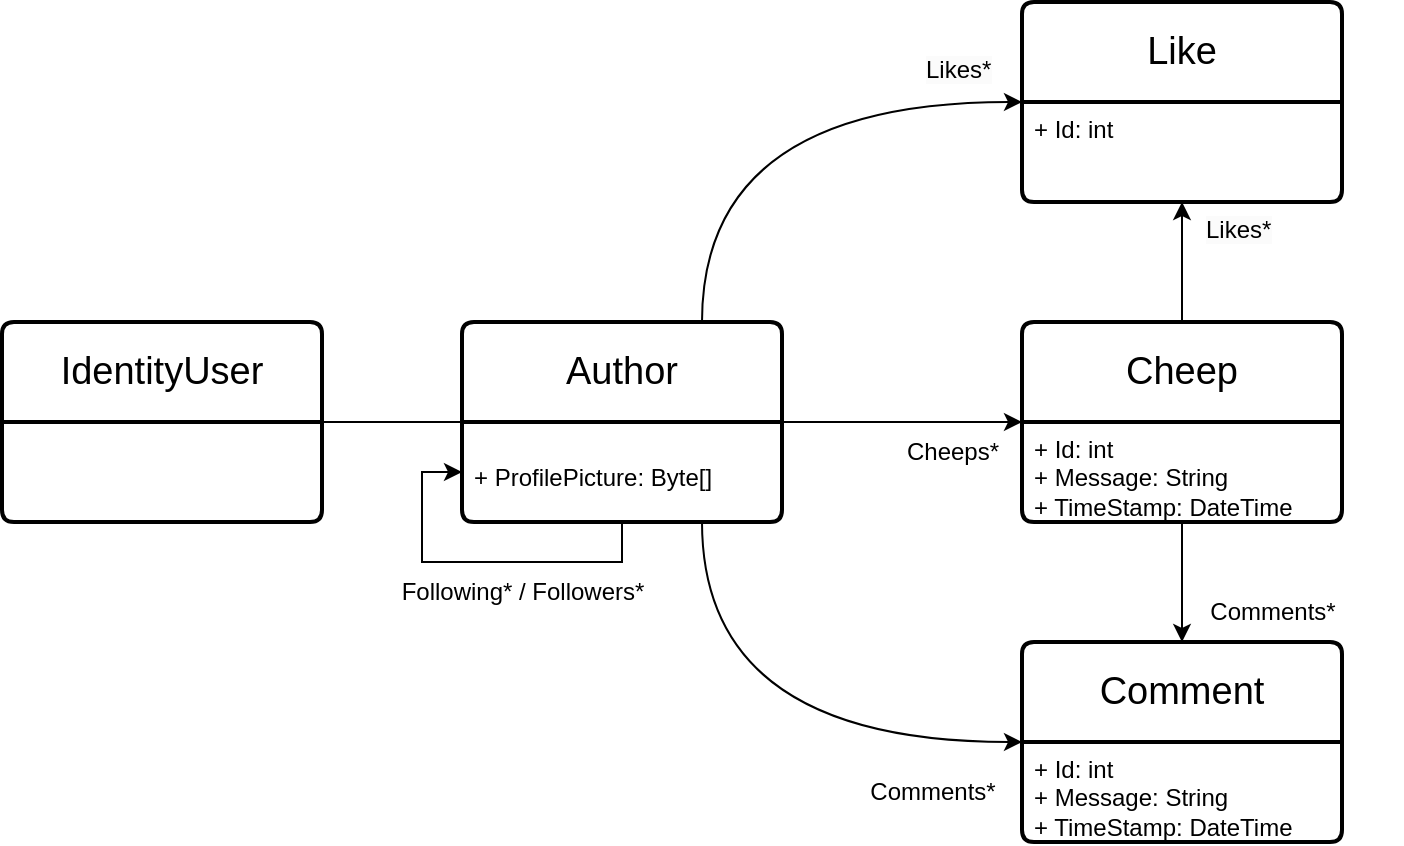 <mxfile version="25.0.3">
  <diagram name="Side-1" id="uI7Br7tr5xCcl7lQBNvU">
    <mxGraphModel dx="1434" dy="780" grid="1" gridSize="10" guides="1" tooltips="1" connect="1" arrows="1" fold="1" page="1" pageScale="1" pageWidth="827" pageHeight="1169" math="0" shadow="0">
      <root>
        <mxCell id="0" />
        <mxCell id="1" parent="0" />
        <mxCell id="dS2wPzdU2G6ZAbydys12-6" style="edgeStyle=orthogonalEdgeStyle;rounded=0;orthogonalLoop=1;jettySize=auto;html=1;exitX=0.5;exitY=1;exitDx=0;exitDy=0;entryX=0;entryY=0.75;entryDx=0;entryDy=0;" edge="1" parent="1" source="KJc-VBZjNgaDoQoRXkAJ-4" target="KJc-VBZjNgaDoQoRXkAJ-3">
          <mxGeometry relative="1" as="geometry" />
        </mxCell>
        <mxCell id="dS2wPzdU2G6ZAbydys12-7" style="edgeStyle=orthogonalEdgeStyle;rounded=0;orthogonalLoop=1;jettySize=auto;html=1;exitX=0.75;exitY=0;exitDx=0;exitDy=0;entryX=0;entryY=0.5;entryDx=0;entryDy=0;curved=1;" edge="1" parent="1" source="KJc-VBZjNgaDoQoRXkAJ-3" target="dS2wPzdU2G6ZAbydys12-1">
          <mxGeometry relative="1" as="geometry" />
        </mxCell>
        <mxCell id="KJc-VBZjNgaDoQoRXkAJ-3" value="&lt;font style=&quot;font-size: 19px;&quot;&gt;Author&lt;/font&gt;" style="swimlane;childLayout=stackLayout;horizontal=1;startSize=50;horizontalStack=0;rounded=1;fontSize=14;fontStyle=0;strokeWidth=2;resizeParent=0;resizeLast=1;shadow=0;dashed=0;align=center;arcSize=4;whiteSpace=wrap;html=1;" parent="1" vertex="1">
          <mxGeometry x="240" y="400" width="160" height="100" as="geometry">
            <mxRectangle x="310" y="400" width="50" height="50" as="alternateBounds" />
          </mxGeometry>
        </mxCell>
        <mxCell id="KJc-VBZjNgaDoQoRXkAJ-4" value="&lt;br&gt;+ ProfilePicture: Byte[]&amp;nbsp;" style="align=left;strokeColor=none;fillColor=none;spacingLeft=4;fontSize=12;verticalAlign=top;resizable=0;rotatable=0;part=1;html=1;" parent="KJc-VBZjNgaDoQoRXkAJ-3" vertex="1">
          <mxGeometry y="50" width="160" height="50" as="geometry" />
        </mxCell>
        <mxCell id="KJc-VBZjNgaDoQoRXkAJ-6" value="&lt;font style=&quot;font-size: 19px;&quot;&gt;Cheep&lt;/font&gt;" style="swimlane;childLayout=stackLayout;horizontal=1;startSize=50;horizontalStack=0;rounded=1;fontSize=14;fontStyle=0;strokeWidth=2;resizeParent=0;resizeLast=1;shadow=0;dashed=0;align=center;arcSize=4;whiteSpace=wrap;html=1;" parent="1" vertex="1">
          <mxGeometry x="520" y="400" width="160" height="100" as="geometry">
            <mxRectangle x="310" y="400" width="50" height="50" as="alternateBounds" />
          </mxGeometry>
        </mxCell>
        <mxCell id="KJc-VBZjNgaDoQoRXkAJ-7" value="+ Id: int&amp;nbsp;&lt;div&gt;+ Message: String&amp;nbsp;&lt;/div&gt;&lt;div&gt;+ TimeStamp: DateTime&lt;/div&gt;" style="align=left;strokeColor=none;fillColor=none;spacingLeft=4;fontSize=12;verticalAlign=top;resizable=0;rotatable=0;part=1;html=1;" parent="KJc-VBZjNgaDoQoRXkAJ-6" vertex="1">
          <mxGeometry y="50" width="160" height="50" as="geometry" />
        </mxCell>
        <mxCell id="KJc-VBZjNgaDoQoRXkAJ-9" value="&lt;font style=&quot;font-size: 19px;&quot;&gt;Comment&lt;/font&gt;" style="swimlane;childLayout=stackLayout;horizontal=1;startSize=50;horizontalStack=0;rounded=1;fontSize=14;fontStyle=0;strokeWidth=2;resizeParent=0;resizeLast=1;shadow=0;dashed=0;align=center;arcSize=4;whiteSpace=wrap;html=1;" parent="1" vertex="1">
          <mxGeometry x="520" y="560" width="160" height="100" as="geometry">
            <mxRectangle x="310" y="400" width="50" height="50" as="alternateBounds" />
          </mxGeometry>
        </mxCell>
        <mxCell id="KJc-VBZjNgaDoQoRXkAJ-10" value="+ Id: int&amp;nbsp;&lt;div&gt;+ Message: String&amp;nbsp;&lt;/div&gt;&lt;div&gt;+ TimeStamp: DateTime&lt;/div&gt;" style="align=left;strokeColor=none;fillColor=none;spacingLeft=4;fontSize=12;verticalAlign=top;resizable=0;rotatable=0;part=1;html=1;" parent="KJc-VBZjNgaDoQoRXkAJ-9" vertex="1">
          <mxGeometry y="50" width="160" height="50" as="geometry" />
        </mxCell>
        <mxCell id="KJc-VBZjNgaDoQoRXkAJ-12" value="Following* / Followers*" style="text;html=1;align=center;verticalAlign=middle;resizable=0;points=[];autosize=1;strokeColor=none;fillColor=none;" parent="1" vertex="1">
          <mxGeometry x="200" y="520" width="140" height="30" as="geometry" />
        </mxCell>
        <mxCell id="KJc-VBZjNgaDoQoRXkAJ-16" style="edgeStyle=orthogonalEdgeStyle;rounded=0;orthogonalLoop=1;jettySize=auto;html=1;exitX=1;exitY=0.5;exitDx=0;exitDy=0;entryX=0;entryY=0.5;entryDx=0;entryDy=0;" parent="1" source="KJc-VBZjNgaDoQoRXkAJ-3" target="KJc-VBZjNgaDoQoRXkAJ-6" edge="1">
          <mxGeometry relative="1" as="geometry" />
        </mxCell>
        <mxCell id="KJc-VBZjNgaDoQoRXkAJ-17" value="Cheeps*" style="text;html=1;align=center;verticalAlign=middle;resizable=0;points=[];autosize=1;strokeColor=none;fillColor=none;" parent="1" vertex="1">
          <mxGeometry x="450" y="450" width="70" height="30" as="geometry" />
        </mxCell>
        <mxCell id="KJc-VBZjNgaDoQoRXkAJ-19" value="Comments*" style="text;html=1;align=center;verticalAlign=middle;resizable=0;points=[];autosize=1;strokeColor=none;fillColor=none;" parent="1" vertex="1">
          <mxGeometry x="430" y="620" width="90" height="30" as="geometry" />
        </mxCell>
        <mxCell id="KJc-VBZjNgaDoQoRXkAJ-21" value="" style="edgeStyle=none;orthogonalLoop=1;jettySize=auto;html=1;rounded=0;exitX=0.5;exitY=1;exitDx=0;exitDy=0;entryX=0.5;entryY=0;entryDx=0;entryDy=0;" parent="1" source="KJc-VBZjNgaDoQoRXkAJ-7" target="KJc-VBZjNgaDoQoRXkAJ-9" edge="1">
          <mxGeometry width="100" relative="1" as="geometry">
            <mxPoint x="440" y="510" as="sourcePoint" />
            <mxPoint x="600" y="620" as="targetPoint" />
            <Array as="points" />
          </mxGeometry>
        </mxCell>
        <mxCell id="KJc-VBZjNgaDoQoRXkAJ-22" value="Comments*" style="text;html=1;align=center;verticalAlign=middle;resizable=0;points=[];autosize=1;strokeColor=none;fillColor=none;" parent="1" vertex="1">
          <mxGeometry x="600" y="530" width="90" height="30" as="geometry" />
        </mxCell>
        <mxCell id="KJc-VBZjNgaDoQoRXkAJ-23" value="&lt;span style=&quot;font-size: 19px;&quot;&gt;IdentityUser&lt;/span&gt;" style="swimlane;childLayout=stackLayout;horizontal=1;startSize=50;horizontalStack=0;rounded=1;fontSize=14;fontStyle=0;strokeWidth=2;resizeParent=0;resizeLast=1;shadow=0;dashed=0;align=center;arcSize=4;whiteSpace=wrap;html=1;" parent="1" vertex="1">
          <mxGeometry x="10" y="400" width="160" height="100" as="geometry">
            <mxRectangle x="310" y="400" width="50" height="50" as="alternateBounds" />
          </mxGeometry>
        </mxCell>
        <mxCell id="KJc-VBZjNgaDoQoRXkAJ-26" value="" style="edgeStyle=none;orthogonalLoop=1;jettySize=auto;html=1;rounded=0;entryX=0;entryY=0;entryDx=0;entryDy=0;endArrow=none;endFill=0;" parent="1" source="KJc-VBZjNgaDoQoRXkAJ-23" target="KJc-VBZjNgaDoQoRXkAJ-4" edge="1">
          <mxGeometry width="100" relative="1" as="geometry">
            <mxPoint x="-10" y="350" as="sourcePoint" />
            <mxPoint x="90" y="350" as="targetPoint" />
            <Array as="points" />
          </mxGeometry>
        </mxCell>
        <mxCell id="dS2wPzdU2G6ZAbydys12-1" value="&lt;font style=&quot;font-size: 19px;&quot;&gt;Like&lt;/font&gt;" style="swimlane;childLayout=stackLayout;horizontal=1;startSize=50;horizontalStack=0;rounded=1;fontSize=14;fontStyle=0;strokeWidth=2;resizeParent=0;resizeLast=1;shadow=0;dashed=0;align=center;arcSize=4;whiteSpace=wrap;html=1;" vertex="1" parent="1">
          <mxGeometry x="520" y="240" width="160" height="100" as="geometry">
            <mxRectangle x="310" y="400" width="50" height="50" as="alternateBounds" />
          </mxGeometry>
        </mxCell>
        <mxCell id="dS2wPzdU2G6ZAbydys12-2" value="+ Id: int&amp;nbsp;" style="align=left;strokeColor=none;fillColor=none;spacingLeft=4;fontSize=12;verticalAlign=top;resizable=0;rotatable=0;part=1;html=1;" vertex="1" parent="dS2wPzdU2G6ZAbydys12-1">
          <mxGeometry y="50" width="160" height="50" as="geometry" />
        </mxCell>
        <mxCell id="dS2wPzdU2G6ZAbydys12-3" value="" style="edgeStyle=none;orthogonalLoop=1;jettySize=auto;html=1;rounded=0;exitX=0.5;exitY=0;exitDx=0;exitDy=0;entryX=0.5;entryY=1;entryDx=0;entryDy=0;" edge="1" parent="1" source="KJc-VBZjNgaDoQoRXkAJ-6" target="dS2wPzdU2G6ZAbydys12-2">
          <mxGeometry width="100" relative="1" as="geometry">
            <mxPoint x="680" y="510" as="sourcePoint" />
            <mxPoint x="550" y="580" as="targetPoint" />
            <Array as="points" />
          </mxGeometry>
        </mxCell>
        <mxCell id="dS2wPzdU2G6ZAbydys12-4" value="&lt;span style=&quot;color: rgb(0, 0, 0); font-family: Helvetica; font-size: 12px; font-style: normal; font-variant-ligatures: normal; font-variant-caps: normal; font-weight: 400; letter-spacing: normal; orphans: 2; text-align: center; text-indent: 0px; text-transform: none; widows: 2; word-spacing: 0px; -webkit-text-stroke-width: 0px; white-space: nowrap; background-color: rgb(251, 251, 251); text-decoration-thickness: initial; text-decoration-style: initial; text-decoration-color: initial; display: inline !important; float: none;&quot;&gt;Likes*&lt;/span&gt;" style="text;whiteSpace=wrap;html=1;" vertex="1" parent="1">
          <mxGeometry x="610" y="340" width="100" height="40" as="geometry" />
        </mxCell>
        <mxCell id="dS2wPzdU2G6ZAbydys12-8" style="edgeStyle=orthogonalEdgeStyle;rounded=0;orthogonalLoop=1;jettySize=auto;html=1;exitX=0.75;exitY=1;exitDx=0;exitDy=0;entryX=0;entryY=0.5;entryDx=0;entryDy=0;curved=1;" edge="1" parent="1" source="KJc-VBZjNgaDoQoRXkAJ-4" target="KJc-VBZjNgaDoQoRXkAJ-9">
          <mxGeometry relative="1" as="geometry" />
        </mxCell>
        <mxCell id="dS2wPzdU2G6ZAbydys12-9" value="&lt;span style=&quot;color: rgb(0, 0, 0); font-family: Helvetica; font-size: 12px; font-style: normal; font-variant-ligatures: normal; font-variant-caps: normal; font-weight: 400; letter-spacing: normal; orphans: 2; text-align: center; text-indent: 0px; text-transform: none; widows: 2; word-spacing: 0px; -webkit-text-stroke-width: 0px; white-space: nowrap; background-color: rgb(251, 251, 251); text-decoration-thickness: initial; text-decoration-style: initial; text-decoration-color: initial; display: inline !important; float: none;&quot;&gt;Likes*&lt;/span&gt;" style="text;whiteSpace=wrap;html=1;" vertex="1" parent="1">
          <mxGeometry x="470" y="260" width="100" height="40" as="geometry" />
        </mxCell>
      </root>
    </mxGraphModel>
  </diagram>
</mxfile>

